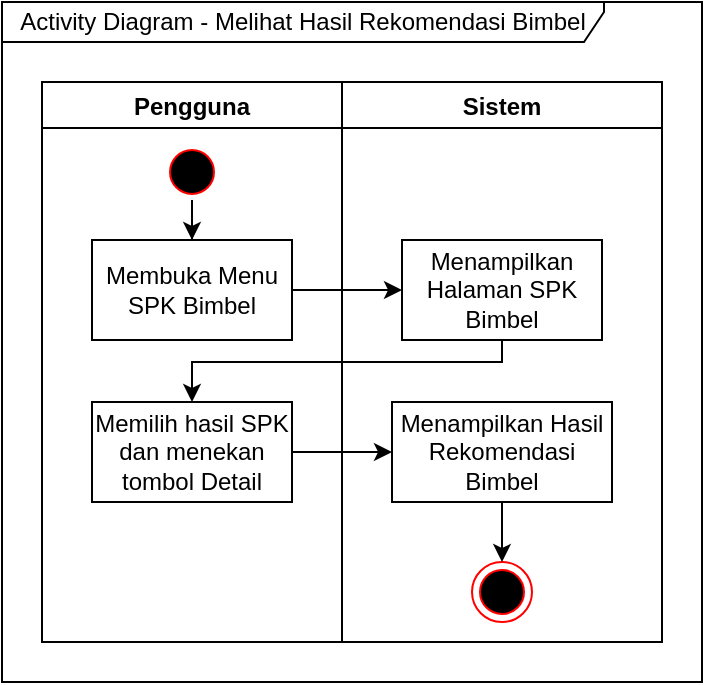 <mxfile version="28.2.5">
  <diagram name="Page-1" id="_coZS1WRlcoWsEXlG5wb">
    <mxGraphModel dx="719" dy="363" grid="1" gridSize="10" guides="1" tooltips="1" connect="1" arrows="1" fold="1" page="1" pageScale="1" pageWidth="827" pageHeight="1169" math="0" shadow="0">
      <root>
        <mxCell id="0" />
        <mxCell id="1" parent="0" />
        <mxCell id="ccyouhwph8pUIZQp9j_v-1" value="Pengguna" style="swimlane;" parent="1" vertex="1">
          <mxGeometry x="259" y="120" width="150" height="280" as="geometry" />
        </mxCell>
        <mxCell id="ccyouhwph8pUIZQp9j_v-2" value="Activity Diagram - Melihat Hasil Rekomendasi Bimbel" style="shape=umlFrame;whiteSpace=wrap;html=1;pointerEvents=0;width=301;height=20;" parent="1" vertex="1">
          <mxGeometry x="239" y="80" width="350" height="340" as="geometry" />
        </mxCell>
        <mxCell id="ccyouhwph8pUIZQp9j_v-3" style="edgeStyle=orthogonalEdgeStyle;rounded=0;orthogonalLoop=1;jettySize=auto;html=1;entryX=0.5;entryY=0;entryDx=0;entryDy=0;" parent="1" source="ccyouhwph8pUIZQp9j_v-4" target="ccyouhwph8pUIZQp9j_v-6" edge="1">
          <mxGeometry relative="1" as="geometry" />
        </mxCell>
        <mxCell id="ccyouhwph8pUIZQp9j_v-4" value="" style="ellipse;html=1;shape=startState;fillColor=#000000;strokeColor=#ff0000;" parent="1" vertex="1">
          <mxGeometry x="319" y="150" width="30" height="30" as="geometry" />
        </mxCell>
        <mxCell id="ccyouhwph8pUIZQp9j_v-5" style="edgeStyle=orthogonalEdgeStyle;rounded=0;orthogonalLoop=1;jettySize=auto;html=1;entryX=0;entryY=0.5;entryDx=0;entryDy=0;" parent="1" source="ccyouhwph8pUIZQp9j_v-6" target="ccyouhwph8pUIZQp9j_v-8" edge="1">
          <mxGeometry relative="1" as="geometry" />
        </mxCell>
        <mxCell id="ccyouhwph8pUIZQp9j_v-6" value="Membuka Menu SPK Bimbel" style="html=1;dashed=0;whiteSpace=wrap;" parent="1" vertex="1">
          <mxGeometry x="284" y="199" width="100" height="50" as="geometry" />
        </mxCell>
        <mxCell id="ccyouhwph8pUIZQp9j_v-7" value="Sistem" style="swimlane;" parent="1" vertex="1">
          <mxGeometry x="409" y="120" width="160" height="280" as="geometry" />
        </mxCell>
        <mxCell id="ccyouhwph8pUIZQp9j_v-8" value="Menampilkan Halaman SPK Bimbel" style="html=1;dashed=0;whiteSpace=wrap;" parent="ccyouhwph8pUIZQp9j_v-7" vertex="1">
          <mxGeometry x="30" y="79" width="100" height="50" as="geometry" />
        </mxCell>
        <mxCell id="ccyouhwph8pUIZQp9j_v-10" value="" style="ellipse;html=1;shape=endState;fillColor=#000000;strokeColor=#ff0000;" parent="ccyouhwph8pUIZQp9j_v-7" vertex="1">
          <mxGeometry x="65" y="240" width="30" height="30" as="geometry" />
        </mxCell>
        <mxCell id="ccyouhwph8pUIZQp9j_v-13" style="edgeStyle=orthogonalEdgeStyle;rounded=0;orthogonalLoop=1;jettySize=auto;html=1;entryX=0.5;entryY=0;entryDx=0;entryDy=0;" parent="ccyouhwph8pUIZQp9j_v-7" source="ccyouhwph8pUIZQp9j_v-14" target="ccyouhwph8pUIZQp9j_v-10" edge="1">
          <mxGeometry relative="1" as="geometry" />
        </mxCell>
        <mxCell id="ccyouhwph8pUIZQp9j_v-14" value="Menampilkan Hasil Rekomendasi Bimbel" style="html=1;dashed=0;whiteSpace=wrap;" parent="ccyouhwph8pUIZQp9j_v-7" vertex="1">
          <mxGeometry x="25" y="160" width="110" height="50" as="geometry" />
        </mxCell>
        <mxCell id="ccyouhwph8pUIZQp9j_v-15" style="edgeStyle=orthogonalEdgeStyle;rounded=0;orthogonalLoop=1;jettySize=auto;html=1;entryX=0;entryY=0.5;entryDx=0;entryDy=0;" parent="1" source="ccyouhwph8pUIZQp9j_v-16" target="ccyouhwph8pUIZQp9j_v-14" edge="1">
          <mxGeometry relative="1" as="geometry">
            <mxPoint x="439" y="305" as="targetPoint" />
          </mxGeometry>
        </mxCell>
        <mxCell id="ccyouhwph8pUIZQp9j_v-16" value="Memilih hasil SPK dan menekan tombol Detail" style="html=1;dashed=0;whiteSpace=wrap;" parent="1" vertex="1">
          <mxGeometry x="284" y="280" width="100" height="50" as="geometry" />
        </mxCell>
        <mxCell id="ccyouhwph8pUIZQp9j_v-17" style="edgeStyle=orthogonalEdgeStyle;rounded=0;orthogonalLoop=1;jettySize=auto;html=1;entryX=0.5;entryY=0;entryDx=0;entryDy=0;exitX=0.5;exitY=1;exitDx=0;exitDy=0;" parent="1" source="ccyouhwph8pUIZQp9j_v-8" target="ccyouhwph8pUIZQp9j_v-16" edge="1">
          <mxGeometry relative="1" as="geometry">
            <Array as="points">
              <mxPoint x="489" y="260" />
              <mxPoint x="334" y="260" />
            </Array>
          </mxGeometry>
        </mxCell>
      </root>
    </mxGraphModel>
  </diagram>
</mxfile>
